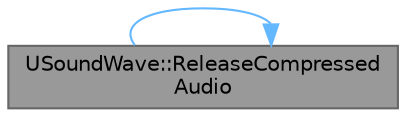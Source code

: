 digraph "USoundWave::ReleaseCompressedAudio"
{
 // INTERACTIVE_SVG=YES
 // LATEX_PDF_SIZE
  bgcolor="transparent";
  edge [fontname=Helvetica,fontsize=10,labelfontname=Helvetica,labelfontsize=10];
  node [fontname=Helvetica,fontsize=10,shape=box,height=0.2,width=0.4];
  rankdir="LR";
  Node1 [id="Node000001",label="USoundWave::ReleaseCompressed\lAudio",height=0.2,width=0.4,color="gray40", fillcolor="grey60", style="filled", fontcolor="black",tooltip="If stream caching is enabled and au.streamcache.KeepFirstChunkInMemory is 1, this will release this U..."];
  Node1 -> Node1 [id="edge1_Node000001_Node000001",color="steelblue1",style="solid",tooltip=" "];
}
